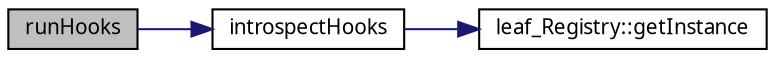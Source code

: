digraph G
{
  edge [fontname="FreeSans.ttf",fontsize=10,labelfontname="FreeSans.ttf",labelfontsize=10];
  node [fontname="FreeSans.ttf",fontsize=10,shape=record];
rankdir=LR;
  Node1 [label="runHooks",height=0.2,width=0.4,color="black", fillcolor="grey75", style="filled" fontcolor="black"];
  Node1 -> Node2 [color="midnightblue",fontsize=10,style="solid",fontname="FreeSans.ttf"];
  Node2 [label="introspectHooks",height=0.2,width=0.4,color="black", fillcolor="white", style="filled",URL="$Hooks_8php.html#91ad8d4c2498cfc2745d67c3af37b94c"];
  Node2 -> Node3 [color="midnightblue",fontsize=10,style="solid",fontname="FreeSans.ttf"];
  Node3 [label="leaf_Registry::getInstance",height=0.2,width=0.4,color="black", fillcolor="white", style="filled",URL="$classleaf__Registry.html#51b37e77a0f1305282dca96f228b604d"];
}
